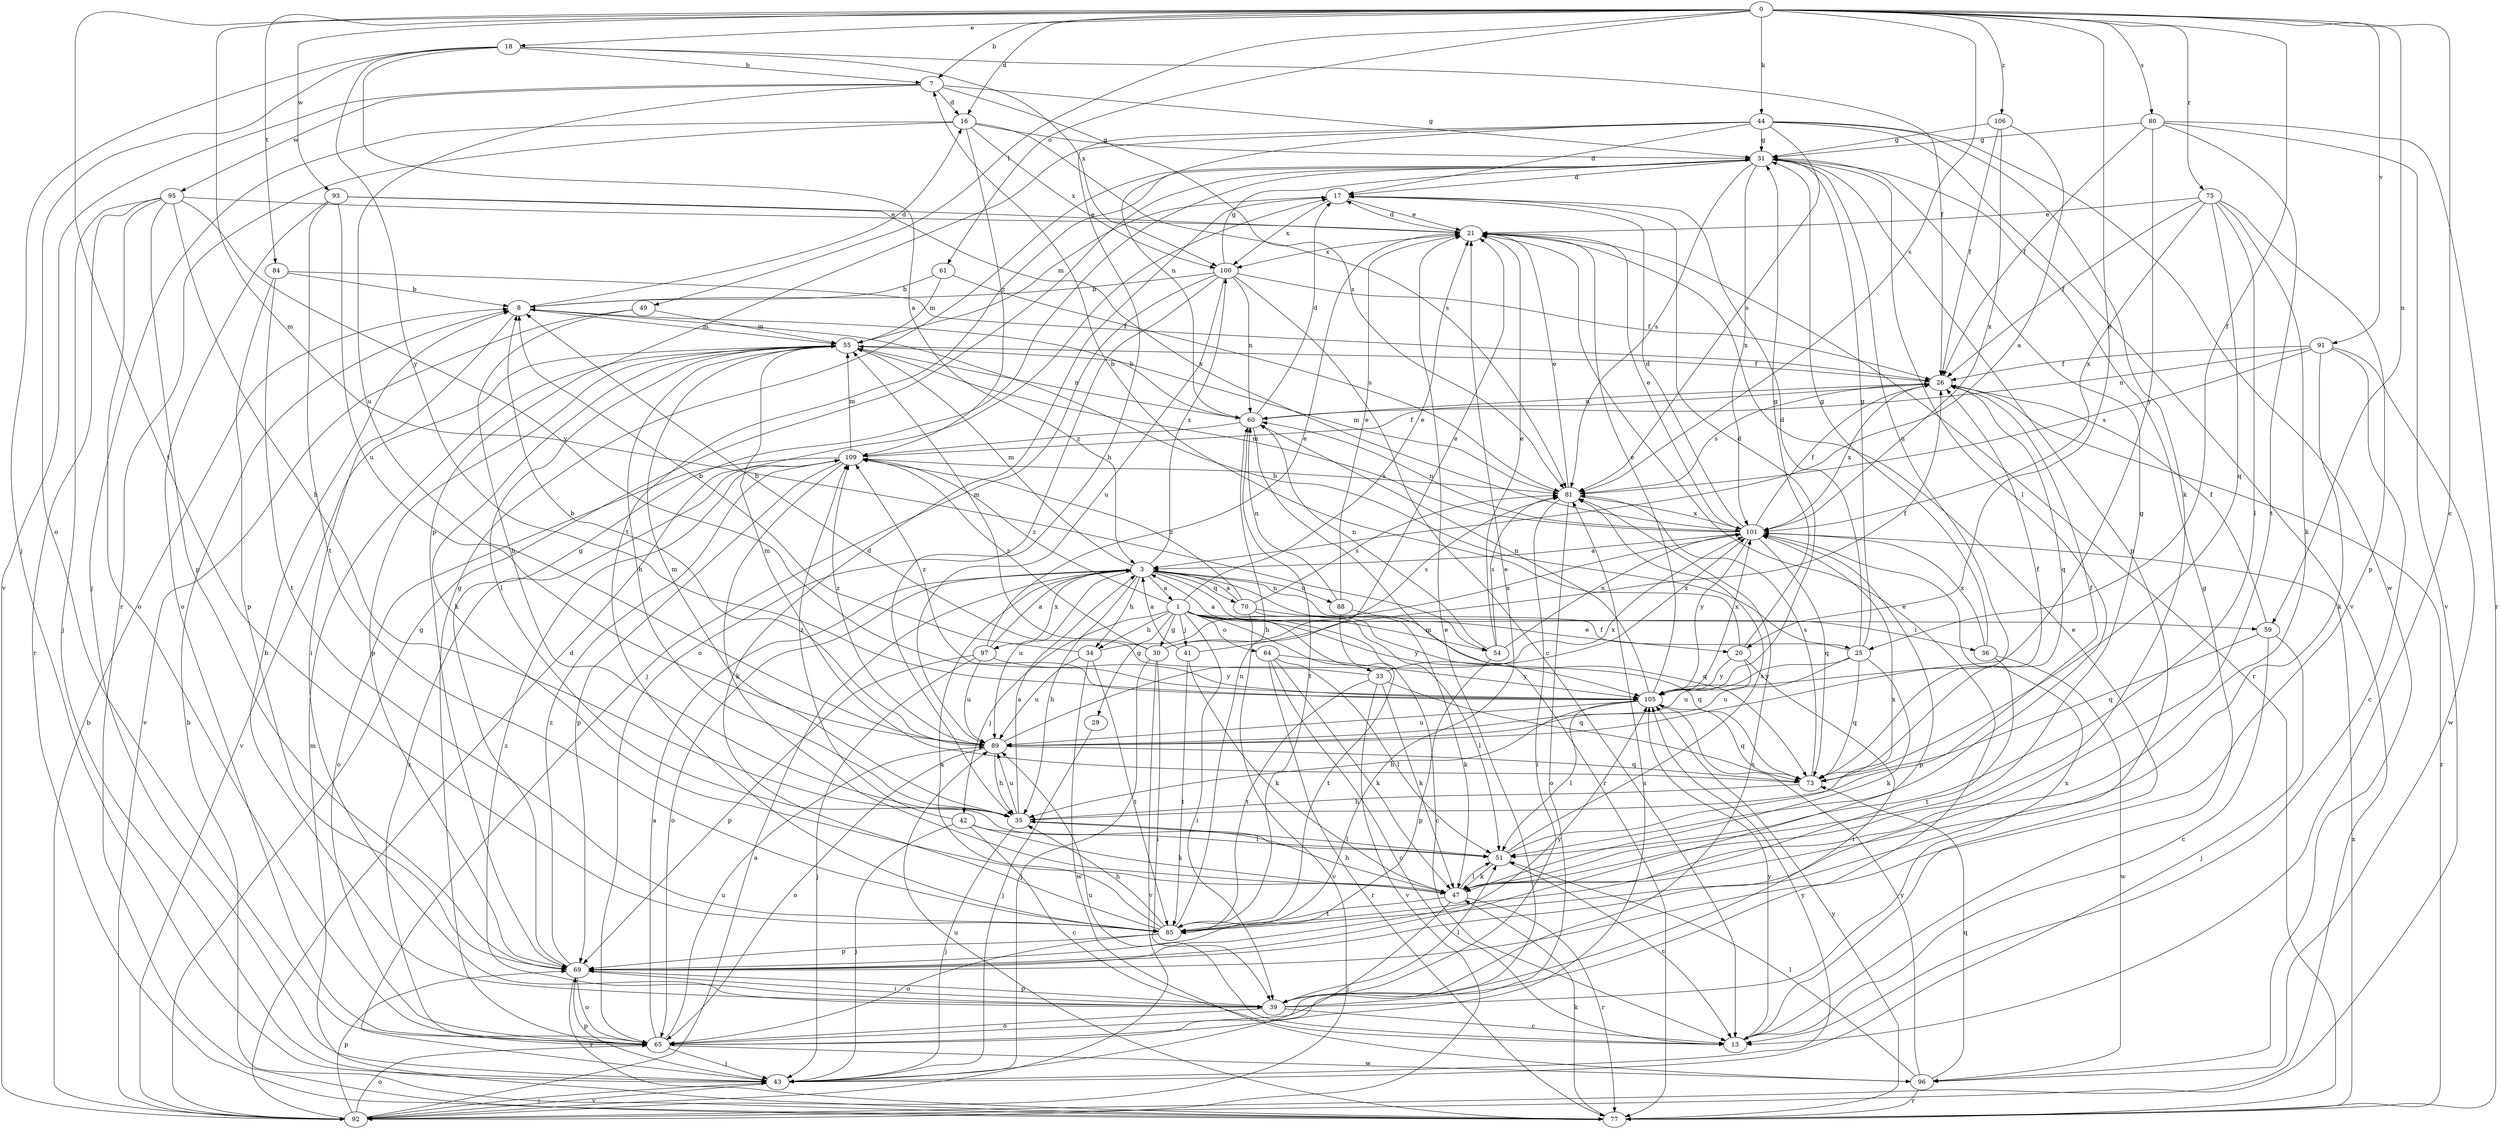strict digraph  {
0;
1;
3;
7;
8;
13;
16;
17;
18;
20;
21;
25;
26;
29;
30;
31;
33;
34;
35;
36;
39;
41;
42;
43;
44;
47;
49;
51;
54;
55;
59;
60;
61;
64;
65;
69;
70;
73;
75;
77;
80;
81;
84;
85;
88;
89;
91;
92;
93;
95;
96;
97;
100;
101;
105;
106;
109;
0 -> 7  [label=b];
0 -> 13  [label=c];
0 -> 16  [label=d];
0 -> 18  [label=e];
0 -> 20  [label=e];
0 -> 25  [label=f];
0 -> 44  [label=k];
0 -> 49  [label=l];
0 -> 54  [label=m];
0 -> 59  [label=n];
0 -> 61  [label=o];
0 -> 75  [label=r];
0 -> 80  [label=s];
0 -> 81  [label=s];
0 -> 84  [label=t];
0 -> 85  [label=t];
0 -> 91  [label=v];
0 -> 93  [label=w];
0 -> 106  [label=z];
1 -> 20  [label=e];
1 -> 21  [label=e];
1 -> 25  [label=f];
1 -> 29  [label=g];
1 -> 30  [label=g];
1 -> 33  [label=h];
1 -> 34  [label=h];
1 -> 36  [label=i];
1 -> 39  [label=i];
1 -> 41  [label=j];
1 -> 42  [label=j];
1 -> 54  [label=m];
1 -> 64  [label=o];
1 -> 105  [label=y];
1 -> 109  [label=z];
3 -> 1  [label=a];
3 -> 13  [label=c];
3 -> 34  [label=h];
3 -> 35  [label=h];
3 -> 55  [label=m];
3 -> 59  [label=n];
3 -> 65  [label=o];
3 -> 70  [label=q];
3 -> 73  [label=q];
3 -> 88  [label=u];
3 -> 89  [label=u];
3 -> 97  [label=x];
3 -> 100  [label=x];
7 -> 16  [label=d];
7 -> 31  [label=g];
7 -> 81  [label=s];
7 -> 89  [label=u];
7 -> 92  [label=v];
7 -> 95  [label=w];
8 -> 16  [label=d];
8 -> 39  [label=i];
8 -> 55  [label=m];
13 -> 21  [label=e];
13 -> 31  [label=g];
13 -> 89  [label=u];
13 -> 105  [label=y];
16 -> 31  [label=g];
16 -> 43  [label=j];
16 -> 77  [label=r];
16 -> 81  [label=s];
16 -> 100  [label=x];
16 -> 109  [label=z];
17 -> 21  [label=e];
17 -> 55  [label=m];
17 -> 100  [label=x];
18 -> 3  [label=a];
18 -> 7  [label=b];
18 -> 26  [label=f];
18 -> 43  [label=j];
18 -> 65  [label=o];
18 -> 100  [label=x];
18 -> 105  [label=y];
20 -> 7  [label=b];
20 -> 31  [label=g];
20 -> 39  [label=i];
20 -> 89  [label=u];
20 -> 105  [label=y];
21 -> 17  [label=d];
21 -> 77  [label=r];
21 -> 100  [label=x];
25 -> 8  [label=b];
25 -> 17  [label=d];
25 -> 31  [label=g];
25 -> 47  [label=k];
25 -> 73  [label=q];
25 -> 89  [label=u];
25 -> 105  [label=y];
26 -> 60  [label=n];
26 -> 73  [label=q];
26 -> 77  [label=r];
26 -> 81  [label=s];
26 -> 101  [label=x];
29 -> 43  [label=j];
30 -> 26  [label=f];
30 -> 39  [label=i];
30 -> 43  [label=j];
30 -> 55  [label=m];
30 -> 81  [label=s];
30 -> 92  [label=v];
30 -> 109  [label=z];
31 -> 17  [label=d];
31 -> 51  [label=l];
31 -> 69  [label=p];
31 -> 81  [label=s];
31 -> 85  [label=t];
31 -> 89  [label=u];
31 -> 101  [label=x];
33 -> 3  [label=a];
33 -> 8  [label=b];
33 -> 47  [label=k];
33 -> 73  [label=q];
33 -> 85  [label=t];
33 -> 92  [label=v];
33 -> 101  [label=x];
34 -> 8  [label=b];
34 -> 85  [label=t];
34 -> 89  [label=u];
34 -> 96  [label=w];
34 -> 101  [label=x];
35 -> 3  [label=a];
35 -> 26  [label=f];
35 -> 43  [label=j];
35 -> 51  [label=l];
35 -> 55  [label=m];
35 -> 89  [label=u];
36 -> 31  [label=g];
36 -> 85  [label=t];
36 -> 96  [label=w];
36 -> 101  [label=x];
39 -> 8  [label=b];
39 -> 13  [label=c];
39 -> 21  [label=e];
39 -> 51  [label=l];
39 -> 65  [label=o];
39 -> 69  [label=p];
39 -> 81  [label=s];
39 -> 101  [label=x];
39 -> 109  [label=z];
41 -> 3  [label=a];
41 -> 21  [label=e];
41 -> 47  [label=k];
41 -> 85  [label=t];
42 -> 13  [label=c];
42 -> 43  [label=j];
42 -> 47  [label=k];
42 -> 51  [label=l];
42 -> 109  [label=z];
43 -> 69  [label=p];
43 -> 92  [label=v];
43 -> 105  [label=y];
44 -> 17  [label=d];
44 -> 31  [label=g];
44 -> 35  [label=h];
44 -> 47  [label=k];
44 -> 60  [label=n];
44 -> 69  [label=p];
44 -> 81  [label=s];
44 -> 92  [label=v];
44 -> 96  [label=w];
47 -> 31  [label=g];
47 -> 35  [label=h];
47 -> 43  [label=j];
47 -> 51  [label=l];
47 -> 77  [label=r];
47 -> 85  [label=t];
49 -> 35  [label=h];
49 -> 55  [label=m];
49 -> 92  [label=v];
51 -> 13  [label=c];
51 -> 47  [label=k];
51 -> 81  [label=s];
51 -> 101  [label=x];
54 -> 21  [label=e];
54 -> 60  [label=n];
54 -> 69  [label=p];
54 -> 81  [label=s];
54 -> 101  [label=x];
55 -> 26  [label=f];
55 -> 35  [label=h];
55 -> 47  [label=k];
55 -> 51  [label=l];
55 -> 60  [label=n];
55 -> 69  [label=p];
55 -> 92  [label=v];
59 -> 13  [label=c];
59 -> 26  [label=f];
59 -> 43  [label=j];
59 -> 73  [label=q];
60 -> 8  [label=b];
60 -> 17  [label=d];
60 -> 77  [label=r];
60 -> 85  [label=t];
60 -> 109  [label=z];
61 -> 8  [label=b];
61 -> 55  [label=m];
61 -> 81  [label=s];
64 -> 13  [label=c];
64 -> 47  [label=k];
64 -> 51  [label=l];
64 -> 77  [label=r];
64 -> 105  [label=y];
65 -> 3  [label=a];
65 -> 21  [label=e];
65 -> 31  [label=g];
65 -> 43  [label=j];
65 -> 81  [label=s];
65 -> 89  [label=u];
65 -> 96  [label=w];
65 -> 109  [label=z];
69 -> 31  [label=g];
69 -> 39  [label=i];
69 -> 65  [label=o];
69 -> 77  [label=r];
69 -> 105  [label=y];
69 -> 109  [label=z];
70 -> 3  [label=a];
70 -> 51  [label=l];
70 -> 73  [label=q];
70 -> 81  [label=s];
70 -> 92  [label=v];
70 -> 109  [label=z];
73 -> 26  [label=f];
73 -> 35  [label=h];
73 -> 55  [label=m];
73 -> 81  [label=s];
75 -> 21  [label=e];
75 -> 26  [label=f];
75 -> 47  [label=k];
75 -> 51  [label=l];
75 -> 69  [label=p];
75 -> 73  [label=q];
75 -> 101  [label=x];
77 -> 8  [label=b];
77 -> 47  [label=k];
77 -> 55  [label=m];
77 -> 89  [label=u];
77 -> 101  [label=x];
77 -> 105  [label=y];
80 -> 26  [label=f];
80 -> 31  [label=g];
80 -> 77  [label=r];
80 -> 85  [label=t];
80 -> 92  [label=v];
80 -> 105  [label=y];
81 -> 21  [label=e];
81 -> 39  [label=i];
81 -> 55  [label=m];
81 -> 65  [label=o];
81 -> 101  [label=x];
84 -> 8  [label=b];
84 -> 26  [label=f];
84 -> 69  [label=p];
84 -> 85  [label=t];
85 -> 3  [label=a];
85 -> 17  [label=d];
85 -> 21  [label=e];
85 -> 35  [label=h];
85 -> 60  [label=n];
85 -> 65  [label=o];
85 -> 69  [label=p];
88 -> 21  [label=e];
88 -> 47  [label=k];
88 -> 60  [label=n];
88 -> 85  [label=t];
89 -> 8  [label=b];
89 -> 35  [label=h];
89 -> 65  [label=o];
89 -> 73  [label=q];
89 -> 101  [label=x];
89 -> 109  [label=z];
91 -> 13  [label=c];
91 -> 26  [label=f];
91 -> 47  [label=k];
91 -> 60  [label=n];
91 -> 81  [label=s];
91 -> 96  [label=w];
92 -> 3  [label=a];
92 -> 8  [label=b];
92 -> 17  [label=d];
92 -> 31  [label=g];
92 -> 43  [label=j];
92 -> 65  [label=o];
92 -> 69  [label=p];
93 -> 21  [label=e];
93 -> 65  [label=o];
93 -> 85  [label=t];
93 -> 89  [label=u];
93 -> 101  [label=x];
95 -> 21  [label=e];
95 -> 35  [label=h];
95 -> 43  [label=j];
95 -> 65  [label=o];
95 -> 69  [label=p];
95 -> 77  [label=r];
95 -> 105  [label=y];
96 -> 51  [label=l];
96 -> 73  [label=q];
96 -> 77  [label=r];
96 -> 105  [label=y];
97 -> 3  [label=a];
97 -> 21  [label=e];
97 -> 43  [label=j];
97 -> 69  [label=p];
97 -> 89  [label=u];
97 -> 105  [label=y];
100 -> 8  [label=b];
100 -> 13  [label=c];
100 -> 26  [label=f];
100 -> 31  [label=g];
100 -> 43  [label=j];
100 -> 60  [label=n];
100 -> 65  [label=o];
100 -> 89  [label=u];
101 -> 3  [label=a];
101 -> 17  [label=d];
101 -> 21  [label=e];
101 -> 26  [label=f];
101 -> 55  [label=m];
101 -> 60  [label=n];
101 -> 69  [label=p];
101 -> 73  [label=q];
101 -> 105  [label=y];
105 -> 17  [label=d];
105 -> 21  [label=e];
105 -> 35  [label=h];
105 -> 51  [label=l];
105 -> 60  [label=n];
105 -> 73  [label=q];
105 -> 89  [label=u];
105 -> 101  [label=x];
105 -> 109  [label=z];
106 -> 3  [label=a];
106 -> 26  [label=f];
106 -> 31  [label=g];
106 -> 101  [label=x];
109 -> 26  [label=f];
109 -> 47  [label=k];
109 -> 55  [label=m];
109 -> 65  [label=o];
109 -> 69  [label=p];
109 -> 81  [label=s];
}
